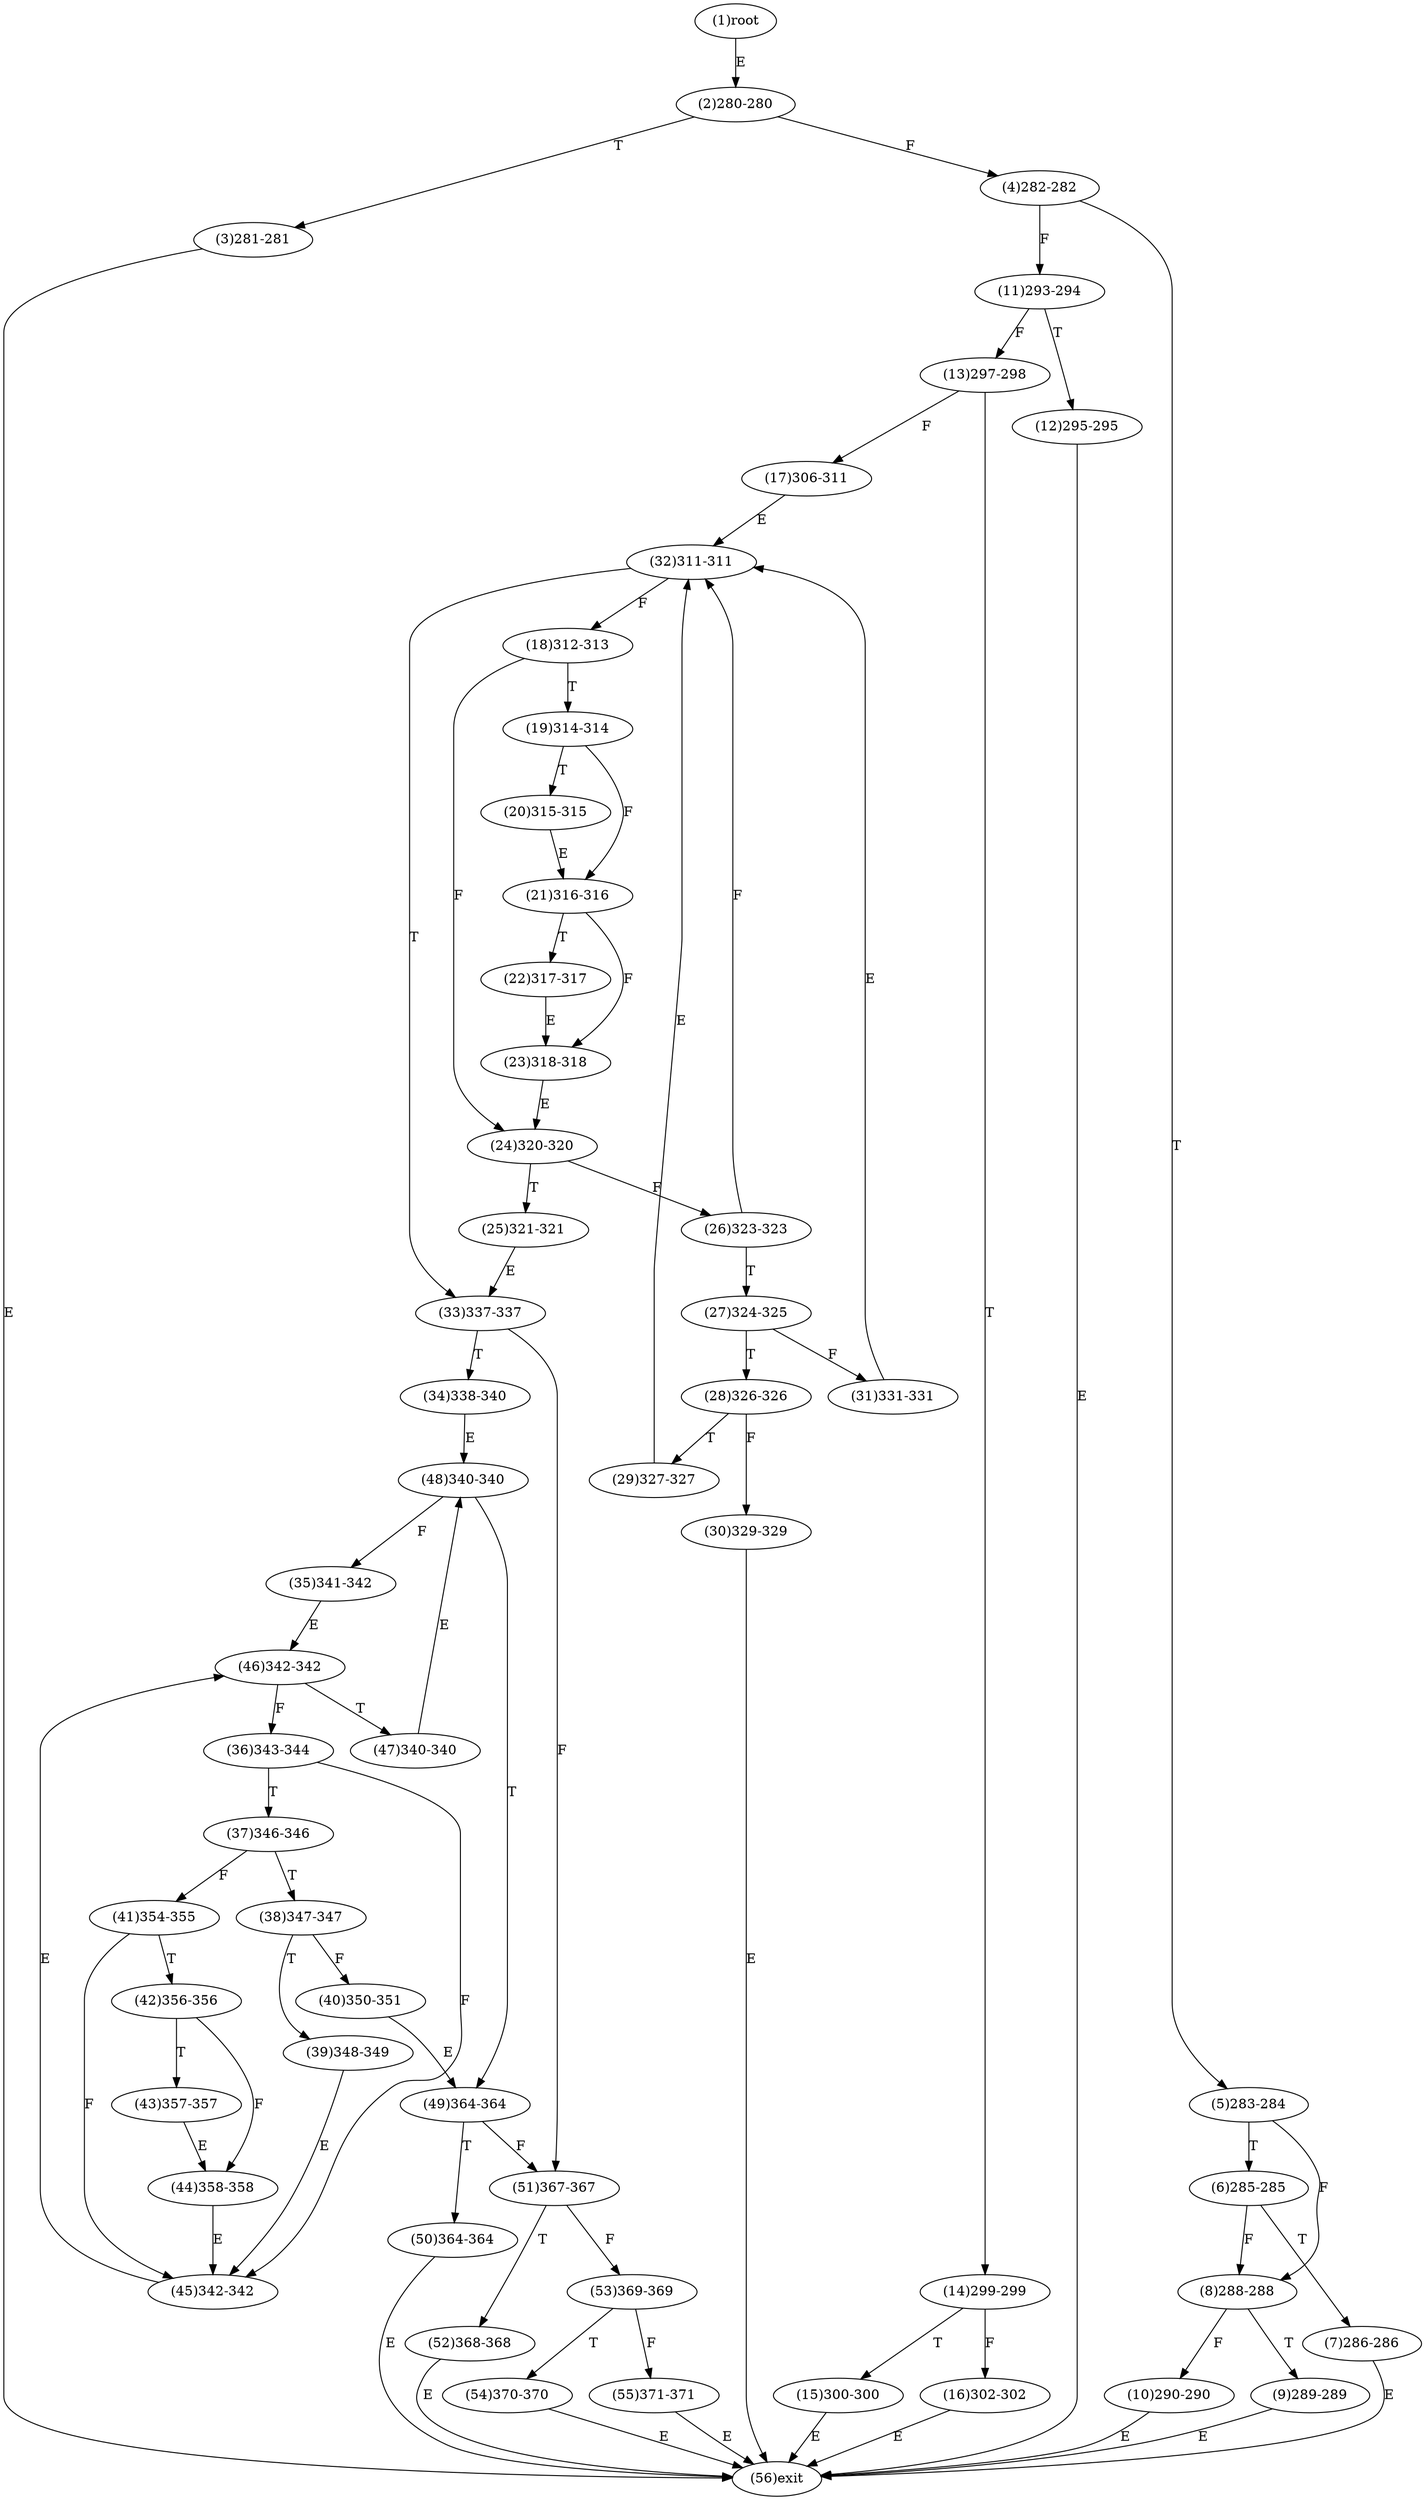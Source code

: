 digraph "" { 
1[ label="(1)root"];
2[ label="(2)280-280"];
3[ label="(3)281-281"];
4[ label="(4)282-282"];
5[ label="(5)283-284"];
6[ label="(6)285-285"];
7[ label="(7)286-286"];
8[ label="(8)288-288"];
9[ label="(9)289-289"];
10[ label="(10)290-290"];
11[ label="(11)293-294"];
12[ label="(12)295-295"];
13[ label="(13)297-298"];
14[ label="(14)299-299"];
15[ label="(15)300-300"];
17[ label="(17)306-311"];
16[ label="(16)302-302"];
19[ label="(19)314-314"];
18[ label="(18)312-313"];
21[ label="(21)316-316"];
20[ label="(20)315-315"];
23[ label="(23)318-318"];
22[ label="(22)317-317"];
25[ label="(25)321-321"];
24[ label="(24)320-320"];
27[ label="(27)324-325"];
26[ label="(26)323-323"];
29[ label="(29)327-327"];
28[ label="(28)326-326"];
31[ label="(31)331-331"];
30[ label="(30)329-329"];
34[ label="(34)338-340"];
35[ label="(35)341-342"];
32[ label="(32)311-311"];
33[ label="(33)337-337"];
38[ label="(38)347-347"];
39[ label="(39)348-349"];
36[ label="(36)343-344"];
37[ label="(37)346-346"];
42[ label="(42)356-356"];
43[ label="(43)357-357"];
40[ label="(40)350-351"];
41[ label="(41)354-355"];
46[ label="(46)342-342"];
47[ label="(47)340-340"];
44[ label="(44)358-358"];
45[ label="(45)342-342"];
51[ label="(51)367-367"];
50[ label="(50)364-364"];
49[ label="(49)364-364"];
48[ label="(48)340-340"];
55[ label="(55)371-371"];
54[ label="(54)370-370"];
53[ label="(53)369-369"];
52[ label="(52)368-368"];
56[ label="(56)exit"];
1->2[ label="E"];
2->4[ label="F"];
2->3[ label="T"];
3->56[ label="E"];
4->11[ label="F"];
4->5[ label="T"];
5->8[ label="F"];
5->6[ label="T"];
6->8[ label="F"];
6->7[ label="T"];
7->56[ label="E"];
8->10[ label="F"];
8->9[ label="T"];
9->56[ label="E"];
10->56[ label="E"];
11->13[ label="F"];
11->12[ label="T"];
12->56[ label="E"];
13->17[ label="F"];
13->14[ label="T"];
14->16[ label="F"];
14->15[ label="T"];
15->56[ label="E"];
16->56[ label="E"];
17->32[ label="E"];
18->24[ label="F"];
18->19[ label="T"];
19->21[ label="F"];
19->20[ label="T"];
20->21[ label="E"];
21->23[ label="F"];
21->22[ label="T"];
22->23[ label="E"];
23->24[ label="E"];
24->26[ label="F"];
24->25[ label="T"];
25->33[ label="E"];
26->32[ label="F"];
26->27[ label="T"];
27->31[ label="F"];
27->28[ label="T"];
28->30[ label="F"];
28->29[ label="T"];
29->32[ label="E"];
30->56[ label="E"];
31->32[ label="E"];
32->18[ label="F"];
32->33[ label="T"];
33->51[ label="F"];
33->34[ label="T"];
34->48[ label="E"];
35->46[ label="E"];
36->45[ label="F"];
36->37[ label="T"];
37->41[ label="F"];
37->38[ label="T"];
38->40[ label="F"];
38->39[ label="T"];
39->45[ label="E"];
40->49[ label="E"];
41->45[ label="F"];
41->42[ label="T"];
42->44[ label="F"];
42->43[ label="T"];
43->44[ label="E"];
44->45[ label="E"];
45->46[ label="E"];
46->36[ label="F"];
46->47[ label="T"];
47->48[ label="E"];
48->35[ label="F"];
48->49[ label="T"];
49->51[ label="F"];
49->50[ label="T"];
50->56[ label="E"];
51->53[ label="F"];
51->52[ label="T"];
52->56[ label="E"];
53->55[ label="F"];
53->54[ label="T"];
54->56[ label="E"];
55->56[ label="E"];
}
